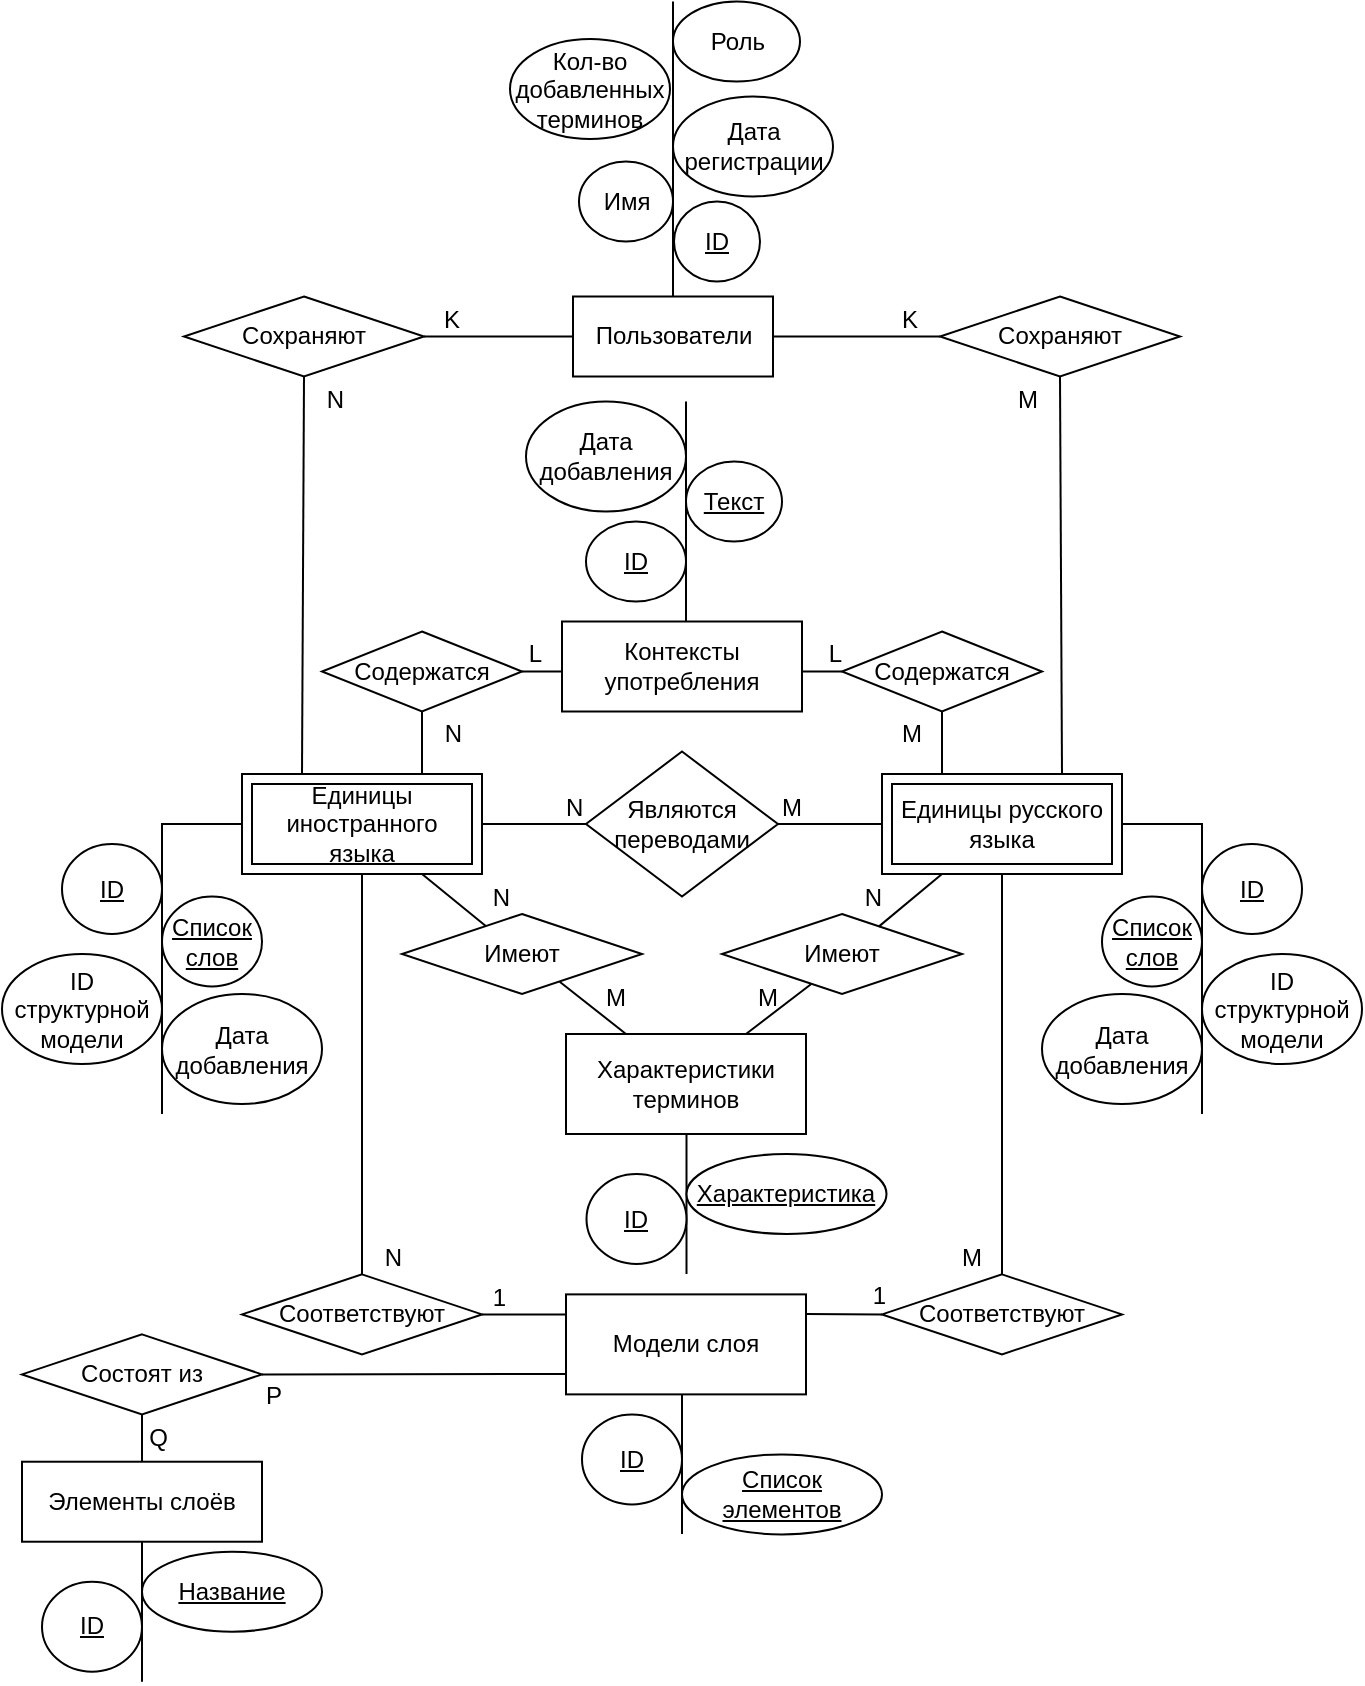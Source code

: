 <mxfile version="20.8.18" type="device"><diagram id="244mS9zNh_xSva6xnjS1" name="Страница 1"><mxGraphModel dx="868" dy="1622" grid="1" gridSize="10" guides="1" tooltips="1" connect="1" arrows="1" fold="1" page="1" pageScale="1" pageWidth="827" pageHeight="1169" math="0" shadow="0"><root><mxCell id="0"/><mxCell id="1" parent="0"/><mxCell id="MEnZoygMXlPPVWilbi8o-1" value="Единицы иностранного языка" style="shape=ext;margin=3;double=1;whiteSpace=wrap;html=1;align=center;" parent="1" vertex="1"><mxGeometry x="200" y="280" width="120" height="50" as="geometry"/></mxCell><mxCell id="MEnZoygMXlPPVWilbi8o-2" value="Единицы русского языка" style="shape=ext;margin=3;double=1;whiteSpace=wrap;html=1;align=center;" parent="1" vertex="1"><mxGeometry x="520" y="280" width="120" height="50" as="geometry"/></mxCell><mxCell id="MEnZoygMXlPPVWilbi8o-4" value="Соответствуют" style="shape=rhombus;perimeter=rhombusPerimeter;whiteSpace=wrap;html=1;align=center;" parent="1" vertex="1"><mxGeometry x="200" y="530.19" width="120" height="40" as="geometry"/></mxCell><mxCell id="MEnZoygMXlPPVWilbi8o-9" value="Соответствуют" style="shape=rhombus;perimeter=rhombusPerimeter;whiteSpace=wrap;html=1;align=center;" parent="1" vertex="1"><mxGeometry x="520" y="530.19" width="120" height="40" as="geometry"/></mxCell><mxCell id="MEnZoygMXlPPVWilbi8o-14" value="" style="endArrow=none;html=1;rounded=0;exitX=1;exitY=0.5;exitDx=0;exitDy=0;exitPerimeter=0;entryX=0;entryY=0.2;entryDx=0;entryDy=0;entryPerimeter=0;" parent="1" source="MEnZoygMXlPPVWilbi8o-4" edge="1"><mxGeometry relative="1" as="geometry"><mxPoint x="320" y="569.99" as="sourcePoint"/><mxPoint x="362" y="550.19" as="targetPoint"/></mxGeometry></mxCell><mxCell id="MEnZoygMXlPPVWilbi8o-15" value="1" style="resizable=0;html=1;align=right;verticalAlign=bottom;" parent="MEnZoygMXlPPVWilbi8o-14" connectable="0" vertex="1"><mxGeometry x="1" relative="1" as="geometry"><mxPoint x="-30" as="offset"/></mxGeometry></mxCell><mxCell id="MEnZoygMXlPPVWilbi8o-16" value="" style="endArrow=none;html=1;rounded=0;exitX=0.5;exitY=0;exitDx=0;exitDy=0;entryX=0.5;entryY=1;entryDx=0;entryDy=0;" parent="1" source="MEnZoygMXlPPVWilbi8o-4" target="MEnZoygMXlPPVWilbi8o-1" edge="1"><mxGeometry relative="1" as="geometry"><mxPoint x="254" y="350" as="sourcePoint"/><mxPoint x="414" y="350" as="targetPoint"/></mxGeometry></mxCell><mxCell id="MEnZoygMXlPPVWilbi8o-17" value="N" style="resizable=0;html=1;align=right;verticalAlign=bottom;" parent="MEnZoygMXlPPVWilbi8o-16" connectable="0" vertex="1"><mxGeometry x="1" relative="1" as="geometry"><mxPoint x="20" y="200" as="offset"/></mxGeometry></mxCell><mxCell id="MEnZoygMXlPPVWilbi8o-18" value="" style="endArrow=none;html=1;rounded=0;entryX=0.5;entryY=1;entryDx=0;entryDy=0;exitX=0.5;exitY=0;exitDx=0;exitDy=0;" parent="1" source="MEnZoygMXlPPVWilbi8o-9" target="MEnZoygMXlPPVWilbi8o-2" edge="1"><mxGeometry relative="1" as="geometry"><mxPoint x="560" y="380" as="sourcePoint"/><mxPoint x="499.8" y="330" as="targetPoint"/></mxGeometry></mxCell><mxCell id="MEnZoygMXlPPVWilbi8o-19" value="M" style="resizable=0;html=1;align=right;verticalAlign=bottom;" parent="MEnZoygMXlPPVWilbi8o-18" connectable="0" vertex="1"><mxGeometry x="1" relative="1" as="geometry"><mxPoint x="-10" y="200" as="offset"/></mxGeometry></mxCell><mxCell id="MEnZoygMXlPPVWilbi8o-20" value="" style="endArrow=none;html=1;rounded=0;exitX=0;exitY=0.5;exitDx=0;exitDy=0;entryX=0.999;entryY=0.196;entryDx=0;entryDy=0;entryPerimeter=0;" parent="1" source="MEnZoygMXlPPVWilbi8o-9" edge="1"><mxGeometry relative="1" as="geometry"><mxPoint x="490" y="560.19" as="sourcePoint"/><mxPoint x="481.88" y="549.99" as="targetPoint"/></mxGeometry></mxCell><mxCell id="MEnZoygMXlPPVWilbi8o-21" value="1" style="resizable=0;html=1;align=right;verticalAlign=bottom;" parent="MEnZoygMXlPPVWilbi8o-20" connectable="0" vertex="1"><mxGeometry x="1" relative="1" as="geometry"><mxPoint x="40" as="offset"/></mxGeometry></mxCell><mxCell id="MEnZoygMXlPPVWilbi8o-22" value="" style="endArrow=none;html=1;rounded=0;entryX=1;entryY=0.5;entryDx=0;entryDy=0;exitX=0;exitY=0.5;exitDx=0;exitDy=0;" parent="1" source="MEnZoygMXlPPVWilbi8o-38" target="MEnZoygMXlPPVWilbi8o-1" edge="1"><mxGeometry relative="1" as="geometry"><mxPoint x="380" y="320" as="sourcePoint"/><mxPoint x="540" y="320" as="targetPoint"/></mxGeometry></mxCell><mxCell id="MEnZoygMXlPPVWilbi8o-25" value="N" style="resizable=0;html=1;align=left;verticalAlign=bottom;direction=west;" parent="1" connectable="0" vertex="1"><mxGeometry x="360" y="305" as="geometry"/></mxCell><mxCell id="MEnZoygMXlPPVWilbi8o-27" value="Пользователи" style="whiteSpace=wrap;html=1;align=center;" parent="1" vertex="1"><mxGeometry x="365.5" y="41.25" width="100" height="40" as="geometry"/></mxCell><mxCell id="MEnZoygMXlPPVWilbi8o-28" value="Сохраняют" style="shape=rhombus;perimeter=rhombusPerimeter;whiteSpace=wrap;html=1;align=center;" parent="1" vertex="1"><mxGeometry x="171" y="41.25" width="120" height="40" as="geometry"/></mxCell><mxCell id="MEnZoygMXlPPVWilbi8o-29" value="" style="endArrow=none;html=1;rounded=0;exitX=1;exitY=0.5;exitDx=0;exitDy=0;entryX=0;entryY=0.5;entryDx=0;entryDy=0;" parent="1" source="MEnZoygMXlPPVWilbi8o-28" target="MEnZoygMXlPPVWilbi8o-27" edge="1"><mxGeometry relative="1" as="geometry"><mxPoint x="325" y="63.55" as="sourcePoint"/><mxPoint x="365" y="63.55" as="targetPoint"/></mxGeometry></mxCell><mxCell id="MEnZoygMXlPPVWilbi8o-30" value="K" style="resizable=0;html=1;align=right;verticalAlign=bottom;" parent="MEnZoygMXlPPVWilbi8o-29" connectable="0" vertex="1"><mxGeometry x="1" relative="1" as="geometry"><mxPoint x="-56" as="offset"/></mxGeometry></mxCell><mxCell id="MEnZoygMXlPPVWilbi8o-31" value="" style="endArrow=none;html=1;rounded=0;entryX=0.5;entryY=1;entryDx=0;entryDy=0;exitX=0.25;exitY=0;exitDx=0;exitDy=0;" parent="1" source="MEnZoygMXlPPVWilbi8o-1" target="MEnZoygMXlPPVWilbi8o-28" edge="1"><mxGeometry relative="1" as="geometry"><mxPoint x="220" y="260" as="sourcePoint"/><mxPoint x="270" y="200" as="targetPoint"/></mxGeometry></mxCell><mxCell id="MEnZoygMXlPPVWilbi8o-32" value="N" style="resizable=0;html=1;align=right;verticalAlign=bottom;" parent="MEnZoygMXlPPVWilbi8o-31" connectable="0" vertex="1"><mxGeometry x="1" relative="1" as="geometry"><mxPoint x="20" y="20" as="offset"/></mxGeometry></mxCell><mxCell id="MEnZoygMXlPPVWilbi8o-33" value="Сохраняют" style="shape=rhombus;perimeter=rhombusPerimeter;whiteSpace=wrap;html=1;align=center;" parent="1" vertex="1"><mxGeometry x="549" y="41.25" width="120" height="40" as="geometry"/></mxCell><mxCell id="MEnZoygMXlPPVWilbi8o-34" value="" style="endArrow=none;html=1;rounded=0;exitX=0;exitY=0.5;exitDx=0;exitDy=0;entryX=1;entryY=0.5;entryDx=0;entryDy=0;" parent="1" source="MEnZoygMXlPPVWilbi8o-33" target="MEnZoygMXlPPVWilbi8o-27" edge="1"><mxGeometry relative="1" as="geometry"><mxPoint x="501" y="133.75" as="sourcePoint"/><mxPoint x="545" y="133.75" as="targetPoint"/></mxGeometry></mxCell><mxCell id="MEnZoygMXlPPVWilbi8o-35" value="K" style="resizable=0;html=1;align=right;verticalAlign=bottom;" parent="MEnZoygMXlPPVWilbi8o-34" connectable="0" vertex="1"><mxGeometry x="1" relative="1" as="geometry"><mxPoint x="73" as="offset"/></mxGeometry></mxCell><mxCell id="MEnZoygMXlPPVWilbi8o-36" value="" style="endArrow=none;html=1;rounded=0;entryX=0.5;entryY=1;entryDx=0;entryDy=0;exitX=0.75;exitY=0;exitDx=0;exitDy=0;" parent="1" source="MEnZoygMXlPPVWilbi8o-2" target="MEnZoygMXlPPVWilbi8o-33" edge="1"><mxGeometry relative="1" as="geometry"><mxPoint x="560" y="280" as="sourcePoint"/><mxPoint x="560" y="160" as="targetPoint"/></mxGeometry></mxCell><mxCell id="MEnZoygMXlPPVWilbi8o-37" value="M" style="resizable=0;html=1;align=right;verticalAlign=bottom;" parent="MEnZoygMXlPPVWilbi8o-36" connectable="0" vertex="1"><mxGeometry x="1" relative="1" as="geometry"><mxPoint x="-10" y="20" as="offset"/></mxGeometry></mxCell><mxCell id="MEnZoygMXlPPVWilbi8o-38" value="Являются переводами" style="shape=rhombus;perimeter=rhombusPerimeter;whiteSpace=wrap;html=1;align=center;" parent="1" vertex="1"><mxGeometry x="372" y="268.75" width="96" height="72.5" as="geometry"/></mxCell><mxCell id="MEnZoygMXlPPVWilbi8o-42" value="" style="endArrow=none;html=1;rounded=0;exitX=0;exitY=0.5;exitDx=0;exitDy=0;entryX=1;entryY=0.5;entryDx=0;entryDy=0;" parent="1" source="MEnZoygMXlPPVWilbi8o-2" target="MEnZoygMXlPPVWilbi8o-38" edge="1"><mxGeometry relative="1" as="geometry"><mxPoint x="530" y="150" as="sourcePoint"/><mxPoint x="474" y="150" as="targetPoint"/></mxGeometry></mxCell><mxCell id="MEnZoygMXlPPVWilbi8o-43" value="M" style="resizable=0;html=1;align=right;verticalAlign=bottom;" parent="MEnZoygMXlPPVWilbi8o-42" connectable="0" vertex="1"><mxGeometry x="1" relative="1" as="geometry"><mxPoint x="12" as="offset"/></mxGeometry></mxCell><mxCell id="MEnZoygMXlPPVWilbi8o-44" value="" style="line;strokeWidth=1;rotatable=0;dashed=0;labelPosition=right;align=left;verticalAlign=middle;spacingTop=0;spacingLeft=6;points=[];portConstraint=eastwest;direction=south;" parent="1" vertex="1"><mxGeometry x="415" y="590.19" width="10" height="69.81" as="geometry"/></mxCell><mxCell id="MEnZoygMXlPPVWilbi8o-45" value="Список элементов" style="ellipse;whiteSpace=wrap;html=1;align=center;fontStyle=4;" parent="1" vertex="1"><mxGeometry x="420" y="620.19" width="100" height="40" as="geometry"/></mxCell><mxCell id="MEnZoygMXlPPVWilbi8o-48" value="Список слов" style="ellipse;whiteSpace=wrap;html=1;align=center;fontStyle=4;direction=south;" parent="1" vertex="1"><mxGeometry x="160" y="341.25" width="50" height="45" as="geometry"/></mxCell><mxCell id="MEnZoygMXlPPVWilbi8o-51" value="ID структурной&lt;br&gt;модели" style="ellipse;whiteSpace=wrap;html=1;align=center;" parent="1" vertex="1"><mxGeometry x="80" y="370" width="80" height="55" as="geometry"/></mxCell><mxCell id="MEnZoygMXlPPVWilbi8o-56" value="" style="line;strokeWidth=1;rotatable=0;dashed=0;labelPosition=right;align=left;verticalAlign=middle;spacingTop=0;spacingLeft=6;points=[];portConstraint=eastwest;direction=south;" parent="1" vertex="1"><mxGeometry x="410.5" y="-106.25" width="10" height="147.5" as="geometry"/></mxCell><mxCell id="MEnZoygMXlPPVWilbi8o-57" value="ID" style="ellipse;whiteSpace=wrap;html=1;align=center;fontStyle=4;" parent="1" vertex="1"><mxGeometry x="416" y="-6.25" width="43" height="40" as="geometry"/></mxCell><mxCell id="MEnZoygMXlPPVWilbi8o-60" value="ID" style="ellipse;whiteSpace=wrap;html=1;align=center;fontStyle=4;" parent="1" vertex="1"><mxGeometry x="370" y="600.19" width="50" height="45" as="geometry"/></mxCell><mxCell id="MEnZoygMXlPPVWilbi8o-62" value="Содержатся" style="shape=rhombus;perimeter=rhombusPerimeter;whiteSpace=wrap;html=1;align=center;" parent="1" vertex="1"><mxGeometry x="240" y="208.75" width="100" height="40" as="geometry"/></mxCell><mxCell id="MEnZoygMXlPPVWilbi8o-63" value="" style="endArrow=none;html=1;rounded=0;exitX=1;exitY=0.5;exitDx=0;exitDy=0;entryX=0;entryY=0.5;entryDx=0;entryDy=0;" parent="1" source="MEnZoygMXlPPVWilbi8o-62" edge="1"><mxGeometry relative="1" as="geometry"><mxPoint x="394" y="133.55" as="sourcePoint"/><mxPoint x="360" y="228.75" as="targetPoint"/></mxGeometry></mxCell><mxCell id="MEnZoygMXlPPVWilbi8o-64" value="L" style="resizable=0;html=1;align=right;verticalAlign=bottom;" parent="MEnZoygMXlPPVWilbi8o-63" connectable="0" vertex="1"><mxGeometry x="1" relative="1" as="geometry"><mxPoint x="-10" as="offset"/></mxGeometry></mxCell><mxCell id="MEnZoygMXlPPVWilbi8o-65" value="" style="endArrow=none;html=1;rounded=0;entryX=0.5;entryY=1;entryDx=0;entryDy=0;exitX=0.75;exitY=0;exitDx=0;exitDy=0;" parent="1" source="MEnZoygMXlPPVWilbi8o-1" target="MEnZoygMXlPPVWilbi8o-62" edge="1"><mxGeometry relative="1" as="geometry"><mxPoint x="310" y="260" as="sourcePoint"/><mxPoint x="340" y="310" as="targetPoint"/></mxGeometry></mxCell><mxCell id="MEnZoygMXlPPVWilbi8o-66" value="N" style="resizable=0;html=1;align=right;verticalAlign=bottom;" parent="MEnZoygMXlPPVWilbi8o-65" connectable="0" vertex="1"><mxGeometry x="1" relative="1" as="geometry"><mxPoint x="20" y="20" as="offset"/></mxGeometry></mxCell><mxCell id="MEnZoygMXlPPVWilbi8o-67" value="Содержатся" style="shape=rhombus;perimeter=rhombusPerimeter;whiteSpace=wrap;html=1;align=center;" parent="1" vertex="1"><mxGeometry x="500" y="208.75" width="100" height="40" as="geometry"/></mxCell><mxCell id="MEnZoygMXlPPVWilbi8o-68" value="" style="endArrow=none;html=1;rounded=0;exitX=0;exitY=0.5;exitDx=0;exitDy=0;entryX=1;entryY=0.5;entryDx=0;entryDy=0;" parent="1" source="MEnZoygMXlPPVWilbi8o-67" edge="1"><mxGeometry relative="1" as="geometry"><mxPoint x="644" y="133.55" as="sourcePoint"/><mxPoint x="480" y="228.75" as="targetPoint"/></mxGeometry></mxCell><mxCell id="MEnZoygMXlPPVWilbi8o-69" value="L" style="resizable=0;html=1;align=right;verticalAlign=bottom;" parent="MEnZoygMXlPPVWilbi8o-68" connectable="0" vertex="1"><mxGeometry x="1" relative="1" as="geometry"><mxPoint x="20" as="offset"/></mxGeometry></mxCell><mxCell id="MEnZoygMXlPPVWilbi8o-70" value="" style="endArrow=none;html=1;rounded=0;entryX=0.5;entryY=1;entryDx=0;entryDy=0;exitX=0.25;exitY=0;exitDx=0;exitDy=0;" parent="1" source="MEnZoygMXlPPVWilbi8o-2" target="MEnZoygMXlPPVWilbi8o-67" edge="1"><mxGeometry relative="1" as="geometry"><mxPoint x="540" y="280" as="sourcePoint"/><mxPoint x="590" y="310" as="targetPoint"/></mxGeometry></mxCell><mxCell id="MEnZoygMXlPPVWilbi8o-71" value="M" style="resizable=0;html=1;align=right;verticalAlign=bottom;" parent="MEnZoygMXlPPVWilbi8o-70" connectable="0" vertex="1"><mxGeometry x="1" relative="1" as="geometry"><mxPoint x="-10" y="20" as="offset"/></mxGeometry></mxCell><mxCell id="MEnZoygMXlPPVWilbi8o-72" value="" style="line;strokeWidth=1;rotatable=0;dashed=0;labelPosition=right;align=left;verticalAlign=middle;spacingTop=0;spacingLeft=6;points=[];portConstraint=eastwest;direction=south;" parent="1" vertex="1"><mxGeometry x="417" y="93.75" width="10" height="110" as="geometry"/></mxCell><mxCell id="MEnZoygMXlPPVWilbi8o-73" value="Текст" style="ellipse;whiteSpace=wrap;html=1;align=center;fontStyle=4;" parent="1" vertex="1"><mxGeometry x="422" y="123.75" width="48" height="40" as="geometry"/></mxCell><mxCell id="MEnZoygMXlPPVWilbi8o-74" value="ID" style="ellipse;whiteSpace=wrap;html=1;align=center;fontStyle=4;" parent="1" vertex="1"><mxGeometry x="372" y="153.75" width="50" height="40" as="geometry"/></mxCell><mxCell id="MEnZoygMXlPPVWilbi8o-75" value="ID" style="ellipse;whiteSpace=wrap;html=1;align=center;fontStyle=4;direction=south;" parent="1" vertex="1"><mxGeometry x="110" y="315" width="50" height="45" as="geometry"/></mxCell><mxCell id="MEnZoygMXlPPVWilbi8o-77" value="Кол-во&lt;br&gt;добавленных терминов" style="ellipse;whiteSpace=wrap;html=1;align=center;" parent="1" vertex="1"><mxGeometry x="334" y="-87.5" width="80" height="50" as="geometry"/></mxCell><mxCell id="MEnZoygMXlPPVWilbi8o-79" value="Дата регистрации" style="ellipse;whiteSpace=wrap;html=1;align=center;" parent="1" vertex="1"><mxGeometry x="415.5" y="-58.75" width="80" height="50" as="geometry"/></mxCell><mxCell id="MEnZoygMXlPPVWilbi8o-81" value="Дата добавления" style="ellipse;whiteSpace=wrap;html=1;align=center;" parent="1" vertex="1"><mxGeometry x="160" y="390" width="80" height="55" as="geometry"/></mxCell><mxCell id="MEnZoygMXlPPVWilbi8o-82" value="Дата добавления" style="ellipse;whiteSpace=wrap;html=1;align=center;" parent="1" vertex="1"><mxGeometry x="342" y="93.75" width="80" height="55" as="geometry"/></mxCell><mxCell id="b_QlDgpn11V66arvJ2R6-20" value="Элементы слоёв" style="whiteSpace=wrap;html=1;align=center;" parent="1" vertex="1"><mxGeometry x="90" y="623.86" width="120" height="40" as="geometry"/></mxCell><mxCell id="b_QlDgpn11V66arvJ2R6-27" value="" style="line;strokeWidth=1;rotatable=0;dashed=0;labelPosition=right;align=left;verticalAlign=middle;spacingTop=0;spacingLeft=6;points=[];portConstraint=eastwest;direction=south;" parent="1" vertex="1"><mxGeometry x="145" y="663.86" width="10" height="70" as="geometry"/></mxCell><mxCell id="b_QlDgpn11V66arvJ2R6-28" value="Название" style="ellipse;whiteSpace=wrap;html=1;align=center;fontStyle=4;" parent="1" vertex="1"><mxGeometry x="150" y="668.86" width="90" height="40" as="geometry"/></mxCell><mxCell id="b_QlDgpn11V66arvJ2R6-29" value="ID" style="ellipse;whiteSpace=wrap;html=1;align=center;fontStyle=4;" parent="1" vertex="1"><mxGeometry x="100" y="683.86" width="50" height="45" as="geometry"/></mxCell><mxCell id="b_QlDgpn11V66arvJ2R6-32" value="Состоят из" style="shape=rhombus;perimeter=rhombusPerimeter;whiteSpace=wrap;html=1;align=center;" parent="1" vertex="1"><mxGeometry x="90" y="560.19" width="120" height="40" as="geometry"/></mxCell><mxCell id="b_QlDgpn11V66arvJ2R6-34" value="" style="endArrow=none;html=1;rounded=0;exitX=1;exitY=0.5;exitDx=0;exitDy=0;entryX=-0.003;entryY=0.796;entryDx=0;entryDy=0;entryPerimeter=0;" parent="1" source="b_QlDgpn11V66arvJ2R6-32" edge="1"><mxGeometry relative="1" as="geometry"><mxPoint x="225.0" y="579.85" as="sourcePoint"/><mxPoint x="361.64" y="579.99" as="targetPoint"/></mxGeometry></mxCell><mxCell id="b_QlDgpn11V66arvJ2R6-35" value="P" style="resizable=0;html=1;align=right;verticalAlign=bottom;" parent="b_QlDgpn11V66arvJ2R6-34" connectable="0" vertex="1"><mxGeometry x="1" relative="1" as="geometry"><mxPoint x="-141" y="20" as="offset"/></mxGeometry></mxCell><mxCell id="b_QlDgpn11V66arvJ2R6-36" value="" style="endArrow=none;html=1;rounded=0;exitX=0.5;exitY=0;exitDx=0;exitDy=0;entryX=0.5;entryY=1;entryDx=0;entryDy=0;" parent="1" source="b_QlDgpn11V66arvJ2R6-20" target="b_QlDgpn11V66arvJ2R6-32" edge="1"><mxGeometry relative="1" as="geometry"><mxPoint x="270" y="540.19" as="sourcePoint"/><mxPoint x="270" y="490.19" as="targetPoint"/></mxGeometry></mxCell><mxCell id="b_QlDgpn11V66arvJ2R6-37" value="Q" style="resizable=0;html=1;align=right;verticalAlign=bottom;" parent="b_QlDgpn11V66arvJ2R6-36" connectable="0" vertex="1"><mxGeometry x="1" relative="1" as="geometry"><mxPoint x="13" y="20" as="offset"/></mxGeometry></mxCell><mxCell id="82KKWr9Kmz71Q_NBfK_r-1" value="Имя" style="ellipse;whiteSpace=wrap;html=1;align=center;" parent="1" vertex="1"><mxGeometry x="368.5" y="-26.25" width="47" height="40" as="geometry"/></mxCell><mxCell id="M82gKQGlILqdqzGqi8Oo-1" value="Контексты употребления" style="whiteSpace=wrap;html=1;align=center;" parent="1" vertex="1"><mxGeometry x="360" y="203.75" width="120" height="45" as="geometry"/></mxCell><mxCell id="M82gKQGlILqdqzGqi8Oo-3" value="Модели слоя" style="whiteSpace=wrap;html=1;align=center;" parent="1" vertex="1"><mxGeometry x="362" y="540.19" width="120" height="50" as="geometry"/></mxCell><mxCell id="Pl-nD0fmqm1sB9lcYUa6-4" value="Роль" style="ellipse;whiteSpace=wrap;html=1;align=center;" parent="1" vertex="1"><mxGeometry x="415.5" y="-106.25" width="63.5" height="40" as="geometry"/></mxCell><mxCell id="gXByB9mJ8a2uPyQQDqTq-10" value="Характеристики терминов" style="whiteSpace=wrap;html=1;align=center;" parent="1" vertex="1"><mxGeometry x="362" y="410.0" width="120" height="50" as="geometry"/></mxCell><mxCell id="gXByB9mJ8a2uPyQQDqTq-11" value="Имеют" style="shape=rhombus;perimeter=rhombusPerimeter;whiteSpace=wrap;html=1;align=center;" parent="1" vertex="1"><mxGeometry x="280" y="350.0" width="120" height="40" as="geometry"/></mxCell><mxCell id="gXByB9mJ8a2uPyQQDqTq-12" value="Имеют" style="shape=rhombus;perimeter=rhombusPerimeter;whiteSpace=wrap;html=1;align=center;" parent="1" vertex="1"><mxGeometry x="440" y="350.0" width="120" height="40" as="geometry"/></mxCell><mxCell id="gXByB9mJ8a2uPyQQDqTq-13" value="" style="endArrow=none;html=1;rounded=0;exitX=0.349;exitY=0.151;exitDx=0;exitDy=0;entryX=0.75;entryY=1;entryDx=0;entryDy=0;exitPerimeter=0;" parent="1" source="gXByB9mJ8a2uPyQQDqTq-11" target="MEnZoygMXlPPVWilbi8o-1" edge="1"><mxGeometry relative="1" as="geometry"><mxPoint x="270" y="569.81" as="sourcePoint"/><mxPoint x="270" y="340" as="targetPoint"/></mxGeometry></mxCell><mxCell id="gXByB9mJ8a2uPyQQDqTq-15" value="" style="endArrow=none;html=1;rounded=0;exitX=0.25;exitY=0;exitDx=0;exitDy=0;entryX=0.657;entryY=0.846;entryDx=0;entryDy=0;entryPerimeter=0;" parent="1" source="gXByB9mJ8a2uPyQQDqTq-10" target="gXByB9mJ8a2uPyQQDqTq-11" edge="1"><mxGeometry relative="1" as="geometry"><mxPoint x="330.5" y="380" as="sourcePoint"/><mxPoint x="300" y="340" as="targetPoint"/></mxGeometry></mxCell><mxCell id="gXByB9mJ8a2uPyQQDqTq-17" value="" style="endArrow=none;html=1;rounded=0;exitX=0.653;exitY=0.158;exitDx=0;exitDy=0;entryX=0.25;entryY=1;entryDx=0;entryDy=0;exitPerimeter=0;" parent="1" source="gXByB9mJ8a2uPyQQDqTq-12" target="MEnZoygMXlPPVWilbi8o-2" edge="1"><mxGeometry relative="1" as="geometry"><mxPoint x="400" y="440" as="sourcePoint"/><mxPoint x="365.36" y="405.32" as="targetPoint"/></mxGeometry></mxCell><mxCell id="gXByB9mJ8a2uPyQQDqTq-19" value="" style="endArrow=none;html=1;rounded=0;exitX=0.75;exitY=0;exitDx=0;exitDy=0;entryX=0.372;entryY=0.875;entryDx=0;entryDy=0;entryPerimeter=0;" parent="1" source="gXByB9mJ8a2uPyQQDqTq-10" target="gXByB9mJ8a2uPyQQDqTq-12" edge="1"><mxGeometry relative="1" as="geometry"><mxPoint x="400" y="440" as="sourcePoint"/><mxPoint x="365.36" y="405.32" as="targetPoint"/></mxGeometry></mxCell><mxCell id="gXByB9mJ8a2uPyQQDqTq-21" value="N" style="resizable=0;html=1;align=right;verticalAlign=bottom;" parent="1" connectable="0" vertex="1"><mxGeometry x="334" y="350.0" as="geometry"/></mxCell><mxCell id="gXByB9mJ8a2uPyQQDqTq-22" value="N" style="resizable=0;html=1;align=right;verticalAlign=bottom;" parent="1" connectable="0" vertex="1"><mxGeometry x="520" y="350.0" as="geometry"/></mxCell><mxCell id="gXByB9mJ8a2uPyQQDqTq-23" value="M" style="resizable=0;html=1;align=right;verticalAlign=bottom;" parent="1" connectable="0" vertex="1"><mxGeometry x="392" y="400.0" as="geometry"/></mxCell><mxCell id="gXByB9mJ8a2uPyQQDqTq-24" value="M" style="resizable=0;html=1;align=right;verticalAlign=bottom;" parent="1" connectable="0" vertex="1"><mxGeometry x="468" y="400.0" as="geometry"/></mxCell><mxCell id="gXByB9mJ8a2uPyQQDqTq-25" value="" style="line;strokeWidth=1;rotatable=0;dashed=0;labelPosition=right;align=left;verticalAlign=middle;spacingTop=0;spacingLeft=6;points=[];portConstraint=eastwest;direction=south;" parent="1" vertex="1"><mxGeometry x="417.25" y="460" width="10" height="70" as="geometry"/></mxCell><mxCell id="gXByB9mJ8a2uPyQQDqTq-26" value="Характеристика" style="ellipse;whiteSpace=wrap;html=1;align=center;fontStyle=4;" parent="1" vertex="1"><mxGeometry x="422.25" y="470.0" width="100" height="40" as="geometry"/></mxCell><mxCell id="gXByB9mJ8a2uPyQQDqTq-27" value="ID" style="ellipse;whiteSpace=wrap;html=1;align=center;fontStyle=4;" parent="1" vertex="1"><mxGeometry x="372.25" y="480.0" width="50" height="45" as="geometry"/></mxCell><mxCell id="gXByB9mJ8a2uPyQQDqTq-29" value="" style="endArrow=none;html=1;rounded=0;entryX=0;entryY=0.5;entryDx=0;entryDy=0;" parent="1" target="MEnZoygMXlPPVWilbi8o-1" edge="1"><mxGeometry width="50" height="50" relative="1" as="geometry"><mxPoint x="160" y="450" as="sourcePoint"/><mxPoint x="170" y="320" as="targetPoint"/><Array as="points"><mxPoint x="160" y="305"/></Array></mxGeometry></mxCell><mxCell id="gXByB9mJ8a2uPyQQDqTq-30" value="Список слов" style="ellipse;whiteSpace=wrap;html=1;align=center;fontStyle=4;direction=south;" parent="1" vertex="1"><mxGeometry x="630" y="341.25" width="50" height="45" as="geometry"/></mxCell><mxCell id="gXByB9mJ8a2uPyQQDqTq-31" value="ID структурной&lt;br&gt;модели" style="ellipse;whiteSpace=wrap;html=1;align=center;" parent="1" vertex="1"><mxGeometry x="680" y="370" width="80" height="55" as="geometry"/></mxCell><mxCell id="gXByB9mJ8a2uPyQQDqTq-32" value="ID" style="ellipse;whiteSpace=wrap;html=1;align=center;fontStyle=4;direction=south;" parent="1" vertex="1"><mxGeometry x="680" y="315" width="50" height="45" as="geometry"/></mxCell><mxCell id="gXByB9mJ8a2uPyQQDqTq-33" value="Дата добавления" style="ellipse;whiteSpace=wrap;html=1;align=center;" parent="1" vertex="1"><mxGeometry x="600" y="390" width="80" height="55" as="geometry"/></mxCell><mxCell id="gXByB9mJ8a2uPyQQDqTq-34" value="" style="endArrow=none;html=1;rounded=0;entryX=1;entryY=0.5;entryDx=0;entryDy=0;" parent="1" target="MEnZoygMXlPPVWilbi8o-2" edge="1"><mxGeometry width="50" height="50" relative="1" as="geometry"><mxPoint x="680" y="450" as="sourcePoint"/><mxPoint x="760" y="325" as="targetPoint"/><Array as="points"><mxPoint x="680" y="305"/></Array></mxGeometry></mxCell></root></mxGraphModel></diagram></mxfile>